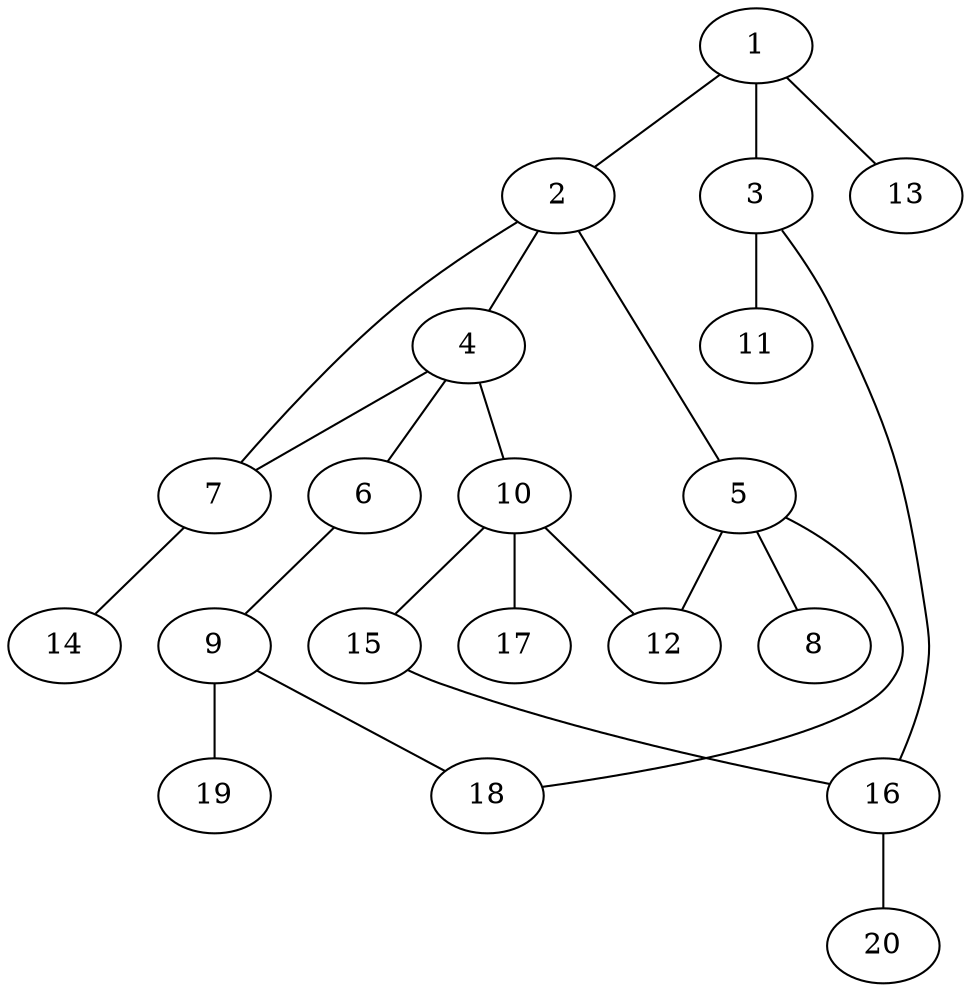 graph graphname {1--2
1--3
1--13
2--4
2--5
2--7
3--11
3--16
4--6
4--7
4--10
5--8
5--12
5--18
6--9
7--14
9--18
9--19
10--12
10--15
10--17
15--16
16--20
}